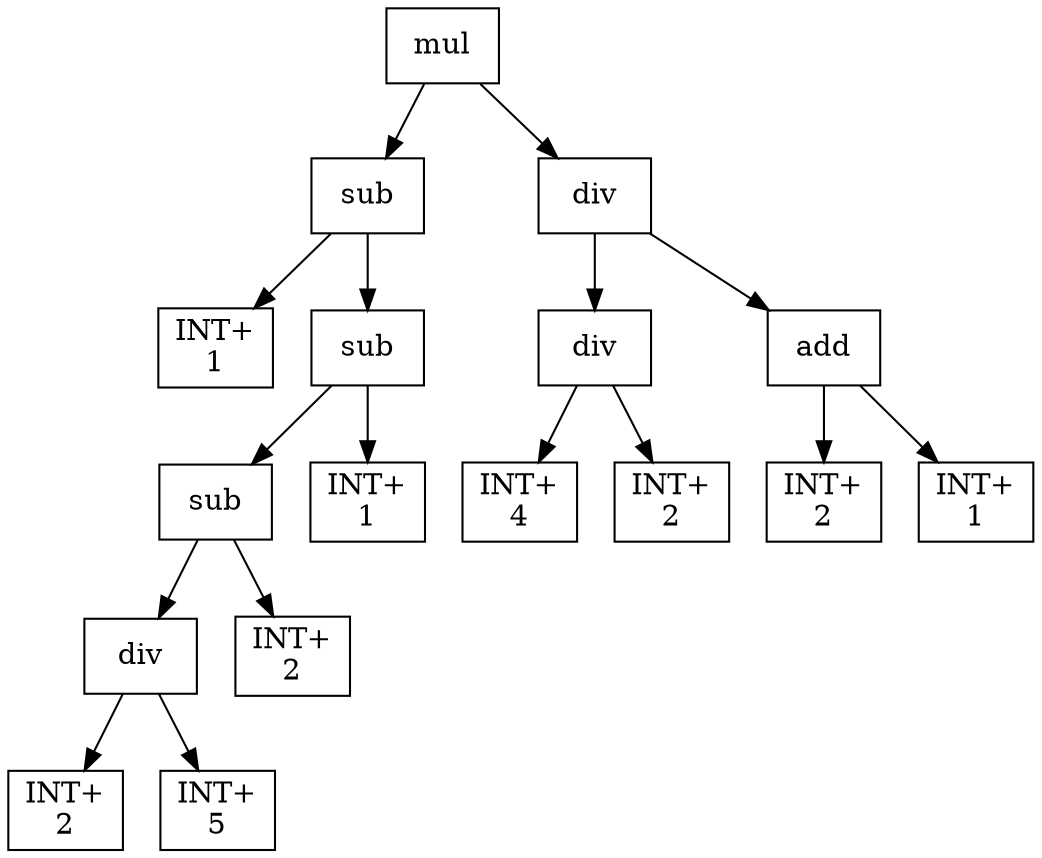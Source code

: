 digraph expr {
  node [shape=box];
  n1 [label="mul"];
  n2 [label="sub"];
  n3 [label="INT+\n1"];
  n4 [label="sub"];
  n5 [label="sub"];
  n6 [label="div"];
  n7 [label="INT+\n2"];
  n8 [label="INT+\n5"];
  n6 -> n7;
  n6 -> n8;
  n9 [label="INT+\n2"];
  n5 -> n6;
  n5 -> n9;
  n10 [label="INT+\n1"];
  n4 -> n5;
  n4 -> n10;
  n2 -> n3;
  n2 -> n4;
  n11 [label="div"];
  n12 [label="div"];
  n13 [label="INT+\n4"];
  n14 [label="INT+\n2"];
  n12 -> n13;
  n12 -> n14;
  n15 [label="add"];
  n16 [label="INT+\n2"];
  n17 [label="INT+\n1"];
  n15 -> n16;
  n15 -> n17;
  n11 -> n12;
  n11 -> n15;
  n1 -> n2;
  n1 -> n11;
}